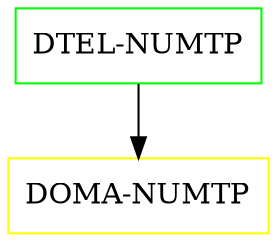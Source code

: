 digraph G {
  "DTEL-NUMTP" [shape=box,color=green];
  "DOMA-NUMTP" [shape=box,color=yellow,URL="./DOMA_NUMTP.html"];
  "DTEL-NUMTP" -> "DOMA-NUMTP";
}
